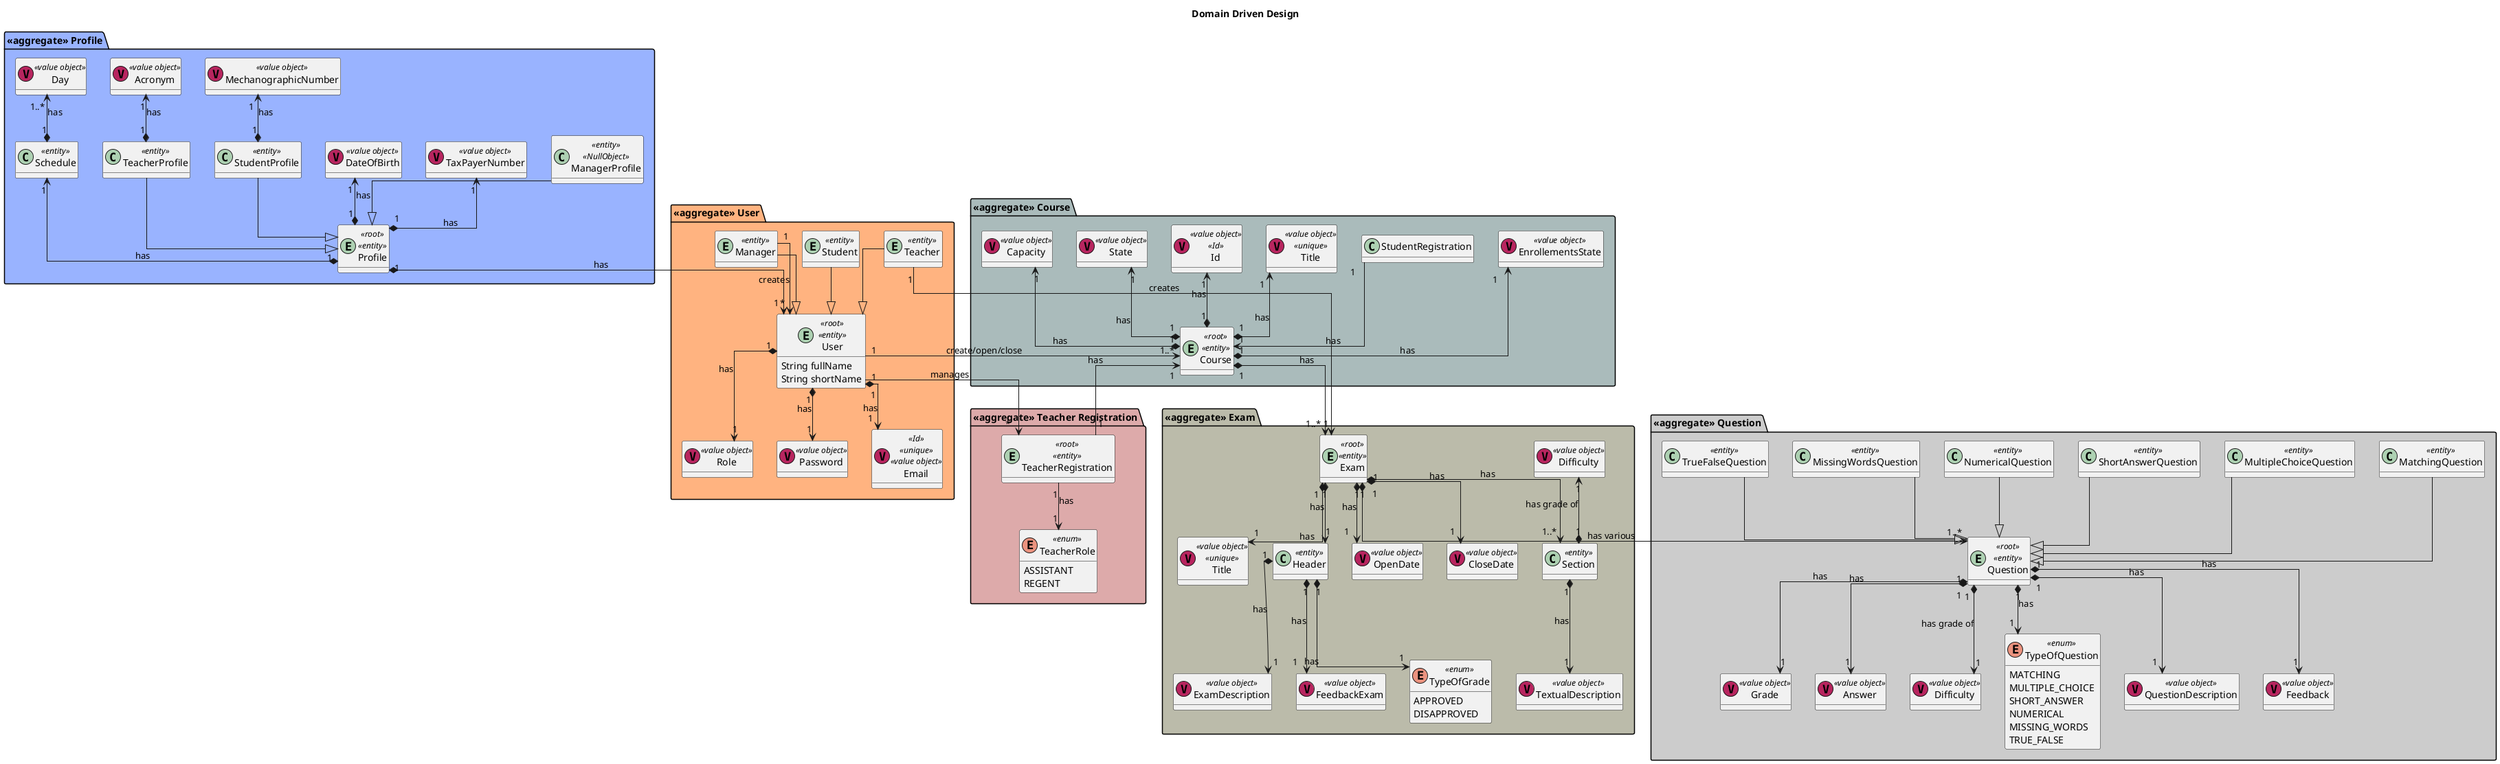 @startuml

hide methods

skinparam packageStyle rectangle
skinparam linetype ortho

top to bottom direction

title Domain Driven Design

package "<<aggregate>> User" <<Folder>> #ffb380 {

   entity User <<root>> <<entity>>{
        String fullName
        String shortName
    }

    class Role <<(V,#B8255F) value object>> {}
    class Password <<(V,#B8255F) value object>> {}
    class Email <<Id>> <<unique>> <<(V,#B8255F) value object>>  {}
    entity Student <<entity>>{}
    entity Teacher <<entity>>{}
    entity Manager <<entity>>{}

    User "1" *--> "1" Email : has
    User "1" *--> "1" Password : has
    User "1" *--> "1" Role : has
    Manager "1" --> "*" User : creates
    Manager --|> User
    Student --|> User
    Teacher --|> User
}


package "<<aggregate>> Profile" <<Folder>> #99b3ff {
   entity Profile <<root>> <<entity>>{}

    class TeacherProfile <<entity>> {}
    class StudentProfile <<entity>> {}
    class ManagerProfile <<entity>> <<NullObject>> {}
    class TaxPayerNumber <<(V,#B8255F) value object>> {}
    class DateOfBirth <<(V,#B8255F) value object>> {}
    class MechanographicNumber <<(V,#B8255F) value object>> {}
    class Acronym <<(V,#B8255F) value object>> {}
    class Schedule <<entity>> {}
    class "Day" as ProfileDay <<(V,#B8255F) value object>> {}

    TeacherProfile --|> Profile
    StudentProfile --|> Profile
    ManagerProfile --|> Profile
    TaxPayerNumber "1" <--* "1" Profile : has
    DateOfBirth "1" <--* "1" Profile : has
    MechanographicNumber "1" <--* "1" StudentProfile : has
    Acronym "1" <--* "1" TeacherProfile : has
    Schedule "1" <--* "1" Profile : has
    ProfileDay "1..*" <--* "1" Schedule : has
}
Profile "1" *--> "1" User : has


package "<<aggregate>> Teacher Registration" <<Folder>> #ddaaaa {
    entity TeacherRegistration <<root>> <<entity>>{
        }
     enum TeacherRole <<enum>> {
     ASSISTANT
     REGENT
     }

    User "1" --> "*" TeacherRegistration : manages
    TeacherRegistration "1" --> "1" TeacherRole : has

}

package "<<aggregate>> Course" <<Folder>> #aabbbb {
   entity Course <<root>> <<entity>>{
    }
    class "Title" as CourseTitle <<(V,#B8255F) value object>> <<unique>> {}
    class Id <<(V,#B8255F) value object>> <<Id>> {}
    class CourseState as "State" <<(V,#B8255F) value object>> {}
    class Capacity <<(V,#B8255F) value object>> {}
    class EnrollementsState <<(V,#B8255F) value object>> {}

    CourseTitle "1" <--* "1" Course : has
    Id "1" <--* "1" Course : has
    CourseState "1" <--* "1" Course : has
    Capacity "1" <--* "1" Course : has
    EnrollementsState "1" <--* "1" Course : has
    StudentRegistration "1" --> "1" Course : has
    TeacherRegistration "1" -l-> "1" Course : has
}


package "<<aggregate>> Exam" <<Folder>> #bbbbaa {
   entity Exam <<root>> <<entity>>{
    }
    enum TypeOfGrade <<enum>> {
    APPROVED
    DISAPPROVED
    }
    class "Title" as ExamTitle <<(V,#B8255F) value object>> <<unique>> {}
    class Section <<entity>> {}
    class Header <<entity>> {}
    class TextualDescription <<(V,#B8255F) value object>> {}
    class OpenDate <<(V,#B8255F) value object>> {}
    class CloseDate <<(V,#B8255F) value object>> {}
    class ExamDescription <<(V,#B8255F) value object>> {}
    class FeedbackExam <<(V,#B8255F) value object>> {}
    class Difficulty <<(V,#B8255F) value object>> {}

    Header "1" *--> "1" ExamDescription : has
    Header "1" *--> "1" TypeOfGrade : has
    Header "1" *--> "1" FeedbackExam :has
    Exam "1" *--> "1" OpenDate : has
    Exam "1" *--> "1" CloseDate : has
    Exam "1" *--> "1" ExamTitle : has

    Section "1" *--> "1" TextualDescription : has
    Section "1" *-u-> "1" Difficulty : has grade of

    Exam "1" *--> "1..*" Section : has
    Exam "1" *--> "1" Header :has
    Course "1" *--> "1..*" Exam : has
    Teacher "1" --> "1" Exam : creates
}

package "<<aggregate>> Question" <<Folder>> #cccccc {
    entity Question <<root>> <<entity>> {}
    class QuestionDescription <<(V,#B8255F) value object>> {}
    class Feedback <<(V,#B8255F) value object>> {}
    class Grade <<(V,#B8255F) value object>> {}
    class Answer <<(V,#B8255F) value object>>
    class Difficulty <<(V,#B8255F) value object>> {}
    class MatchingQuestion <<entity>> {}
    class MultipleChoiceQuestion <<entity>> {}
    class ShortAnswerQuestion <<entity>> {}
    class NumericalQuestion <<entity>> {}
    class MissingWordsQuestion <<entity>> {}
    class TrueFalseQuestion <<entity>> {}

    enum TypeOfQuestion <<enum>> {
        MATCHING
        MULTIPLE_CHOICE
        SHORT_ANSWER
        NUMERICAL
        MISSING_WORDS
        TRUE_FALSE
        }

    Exam "1" *--> "1..*" Question : has various
    Question "1" *--> "1" TypeOfQuestion : has
    Question "1" *--> "1" QuestionDescription : has
    Question "1" *--> "1" Answer : has
    Question "1" *--> "1" Grade : has
    Question "1" *--> "1" Feedback : has
    Question "1" *--> "1" Difficulty : has grade of
    MatchingQuestion --|> Question
    MultipleChoiceQuestion --|> Question
    ShortAnswerQuestion --|> Question
    NumericalQuestion --|> Question
    MissingWordsQuestion --|> Question
    TrueFalseQuestion --|> Question

}

    User "1" -> "1..*" Course : create/open/close

@enduml